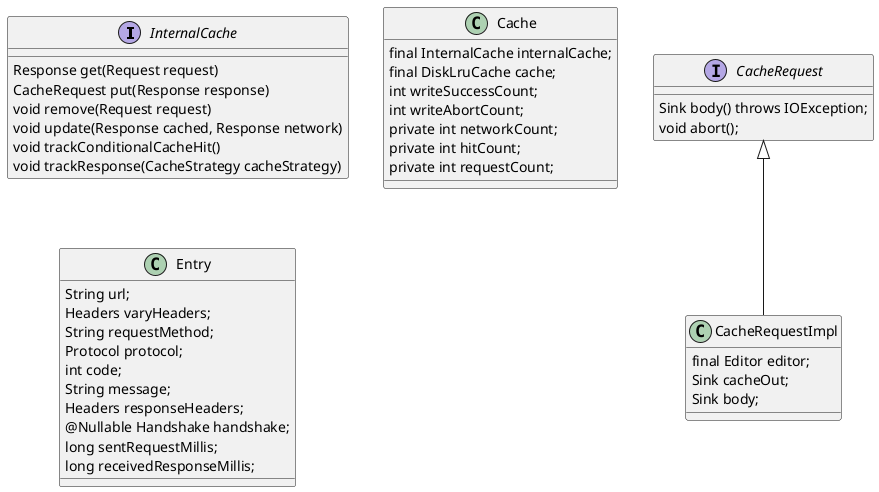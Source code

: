 @startuml

'abstract class AbstractList
'abstract AbstractCollection
'interface List
'interface Collection
'
'List <|-- AbstractList
'Collection <|-- AbstractCollection
'
'Collection <|- List
'AbstractCollection <|- AbstractList
'AbstractList <|-- ArrayList
'
'class ArrayList {
'Object[] elementData
'size()
'}
'
'enum TimeUnit {
'DAYS
'HOURS
'MINUTES
'}

interface InternalCache {
Response get(Request request)
CacheRequest put(Response response)
void remove(Request request)
void update(Response cached, Response network)
void trackConditionalCacheHit()
void trackResponse(CacheStrategy cacheStrategy)
}

class Cache{
    final InternalCache internalCache;
    final DiskLruCache cache;
    int writeSuccessCount;
    int writeAbortCount;
    private int networkCount;
    private int hitCount;
    private int requestCount;
}

class Entry{

String url;
Headers varyHeaders;
String requestMethod;
Protocol protocol;
int code;
String message;
Headers responseHeaders;
@Nullable Handshake handshake;
long sentRequestMillis;
long receivedResponseMillis;
}

interface CacheRequest{
    Sink body() throws IOException;
    void abort();
}

class CacheRequestImpl{
final Editor editor;
Sink cacheOut;
Sink body;
}

CacheRequest <|-- CacheRequestImpl


@enduml